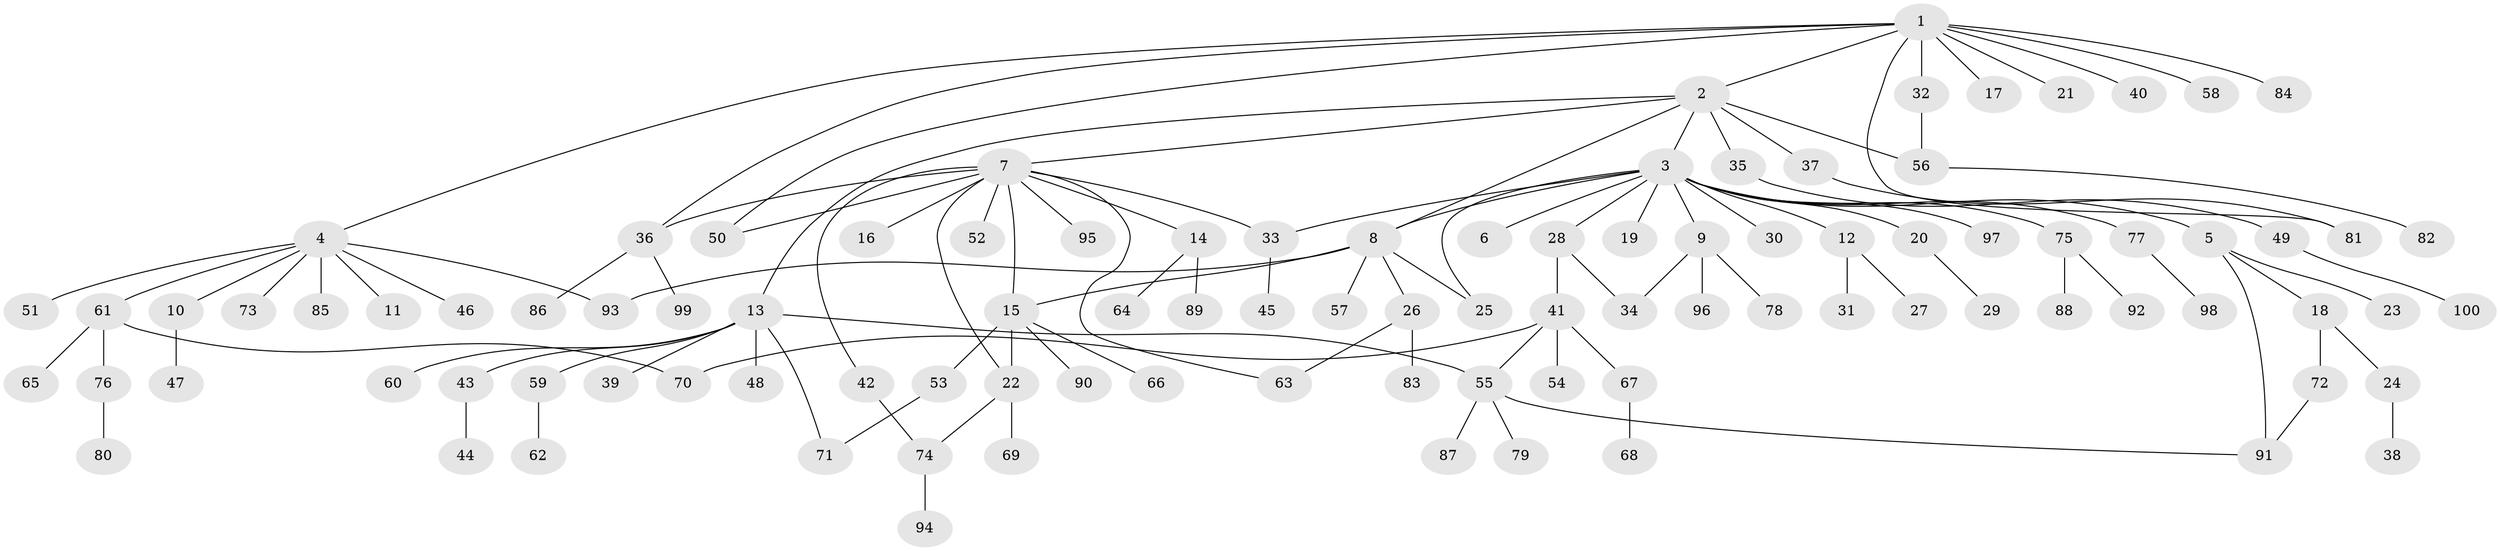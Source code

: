 // Generated by graph-tools (version 1.1) at 2025/38/02/21/25 10:38:54]
// undirected, 100 vertices, 117 edges
graph export_dot {
graph [start="1"]
  node [color=gray90,style=filled];
  1;
  2;
  3;
  4;
  5;
  6;
  7;
  8;
  9;
  10;
  11;
  12;
  13;
  14;
  15;
  16;
  17;
  18;
  19;
  20;
  21;
  22;
  23;
  24;
  25;
  26;
  27;
  28;
  29;
  30;
  31;
  32;
  33;
  34;
  35;
  36;
  37;
  38;
  39;
  40;
  41;
  42;
  43;
  44;
  45;
  46;
  47;
  48;
  49;
  50;
  51;
  52;
  53;
  54;
  55;
  56;
  57;
  58;
  59;
  60;
  61;
  62;
  63;
  64;
  65;
  66;
  67;
  68;
  69;
  70;
  71;
  72;
  73;
  74;
  75;
  76;
  77;
  78;
  79;
  80;
  81;
  82;
  83;
  84;
  85;
  86;
  87;
  88;
  89;
  90;
  91;
  92;
  93;
  94;
  95;
  96;
  97;
  98;
  99;
  100;
  1 -- 2;
  1 -- 4;
  1 -- 17;
  1 -- 21;
  1 -- 32;
  1 -- 36;
  1 -- 40;
  1 -- 50;
  1 -- 58;
  1 -- 81;
  1 -- 84;
  2 -- 3;
  2 -- 7;
  2 -- 8;
  2 -- 13;
  2 -- 35;
  2 -- 37;
  2 -- 56;
  3 -- 5;
  3 -- 6;
  3 -- 8;
  3 -- 9;
  3 -- 12;
  3 -- 19;
  3 -- 20;
  3 -- 25;
  3 -- 28;
  3 -- 30;
  3 -- 33;
  3 -- 75;
  3 -- 77;
  3 -- 97;
  4 -- 10;
  4 -- 11;
  4 -- 46;
  4 -- 51;
  4 -- 61;
  4 -- 73;
  4 -- 85;
  4 -- 93;
  5 -- 18;
  5 -- 23;
  5 -- 91;
  7 -- 14;
  7 -- 15;
  7 -- 16;
  7 -- 22;
  7 -- 33;
  7 -- 36;
  7 -- 42;
  7 -- 50;
  7 -- 52;
  7 -- 63;
  7 -- 95;
  8 -- 15;
  8 -- 25;
  8 -- 26;
  8 -- 57;
  8 -- 93;
  9 -- 34;
  9 -- 78;
  9 -- 96;
  10 -- 47;
  12 -- 27;
  12 -- 31;
  13 -- 39;
  13 -- 43;
  13 -- 48;
  13 -- 55;
  13 -- 59;
  13 -- 60;
  13 -- 71;
  14 -- 64;
  14 -- 89;
  15 -- 22;
  15 -- 53;
  15 -- 66;
  15 -- 90;
  18 -- 24;
  18 -- 72;
  20 -- 29;
  22 -- 69;
  22 -- 74;
  24 -- 38;
  26 -- 63;
  26 -- 83;
  28 -- 34;
  28 -- 41;
  32 -- 56;
  33 -- 45;
  35 -- 49;
  36 -- 86;
  36 -- 99;
  37 -- 81;
  41 -- 54;
  41 -- 55;
  41 -- 67;
  41 -- 70;
  42 -- 74;
  43 -- 44;
  49 -- 100;
  53 -- 71;
  55 -- 79;
  55 -- 87;
  55 -- 91;
  56 -- 82;
  59 -- 62;
  61 -- 65;
  61 -- 70;
  61 -- 76;
  67 -- 68;
  72 -- 91;
  74 -- 94;
  75 -- 88;
  75 -- 92;
  76 -- 80;
  77 -- 98;
}
